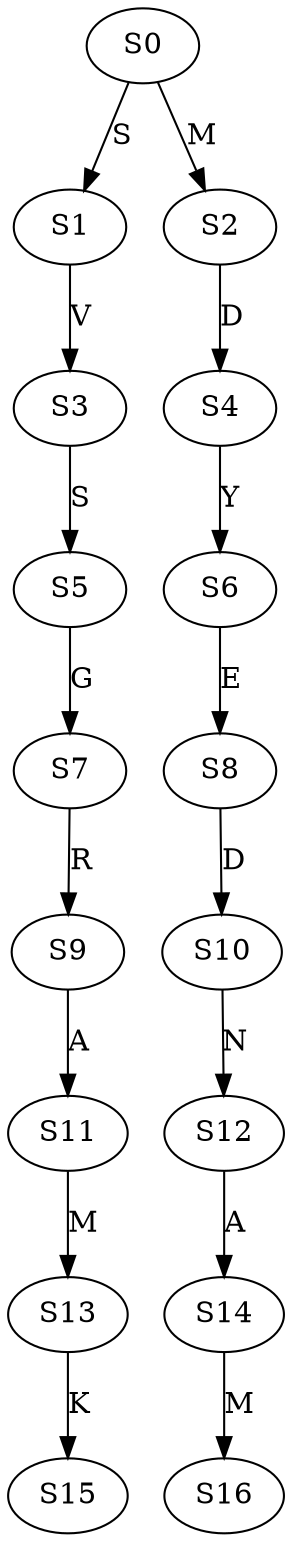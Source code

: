 strict digraph  {
	S0 -> S1 [ label = S ];
	S0 -> S2 [ label = M ];
	S1 -> S3 [ label = V ];
	S2 -> S4 [ label = D ];
	S3 -> S5 [ label = S ];
	S4 -> S6 [ label = Y ];
	S5 -> S7 [ label = G ];
	S6 -> S8 [ label = E ];
	S7 -> S9 [ label = R ];
	S8 -> S10 [ label = D ];
	S9 -> S11 [ label = A ];
	S10 -> S12 [ label = N ];
	S11 -> S13 [ label = M ];
	S12 -> S14 [ label = A ];
	S13 -> S15 [ label = K ];
	S14 -> S16 [ label = M ];
}
